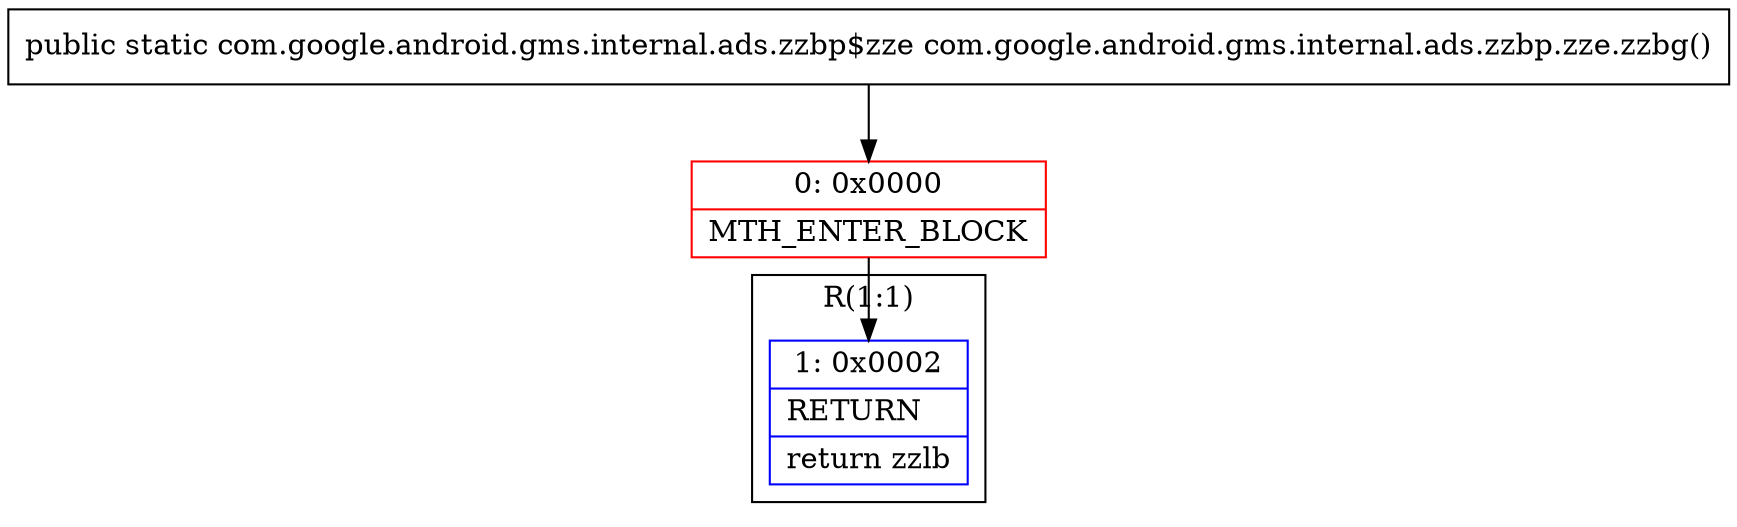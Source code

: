 digraph "CFG forcom.google.android.gms.internal.ads.zzbp.zze.zzbg()Lcom\/google\/android\/gms\/internal\/ads\/zzbp$zze;" {
subgraph cluster_Region_164940844 {
label = "R(1:1)";
node [shape=record,color=blue];
Node_1 [shape=record,label="{1\:\ 0x0002|RETURN\l|return zzlb\l}"];
}
Node_0 [shape=record,color=red,label="{0\:\ 0x0000|MTH_ENTER_BLOCK\l}"];
MethodNode[shape=record,label="{public static com.google.android.gms.internal.ads.zzbp$zze com.google.android.gms.internal.ads.zzbp.zze.zzbg() }"];
MethodNode -> Node_0;
Node_0 -> Node_1;
}

